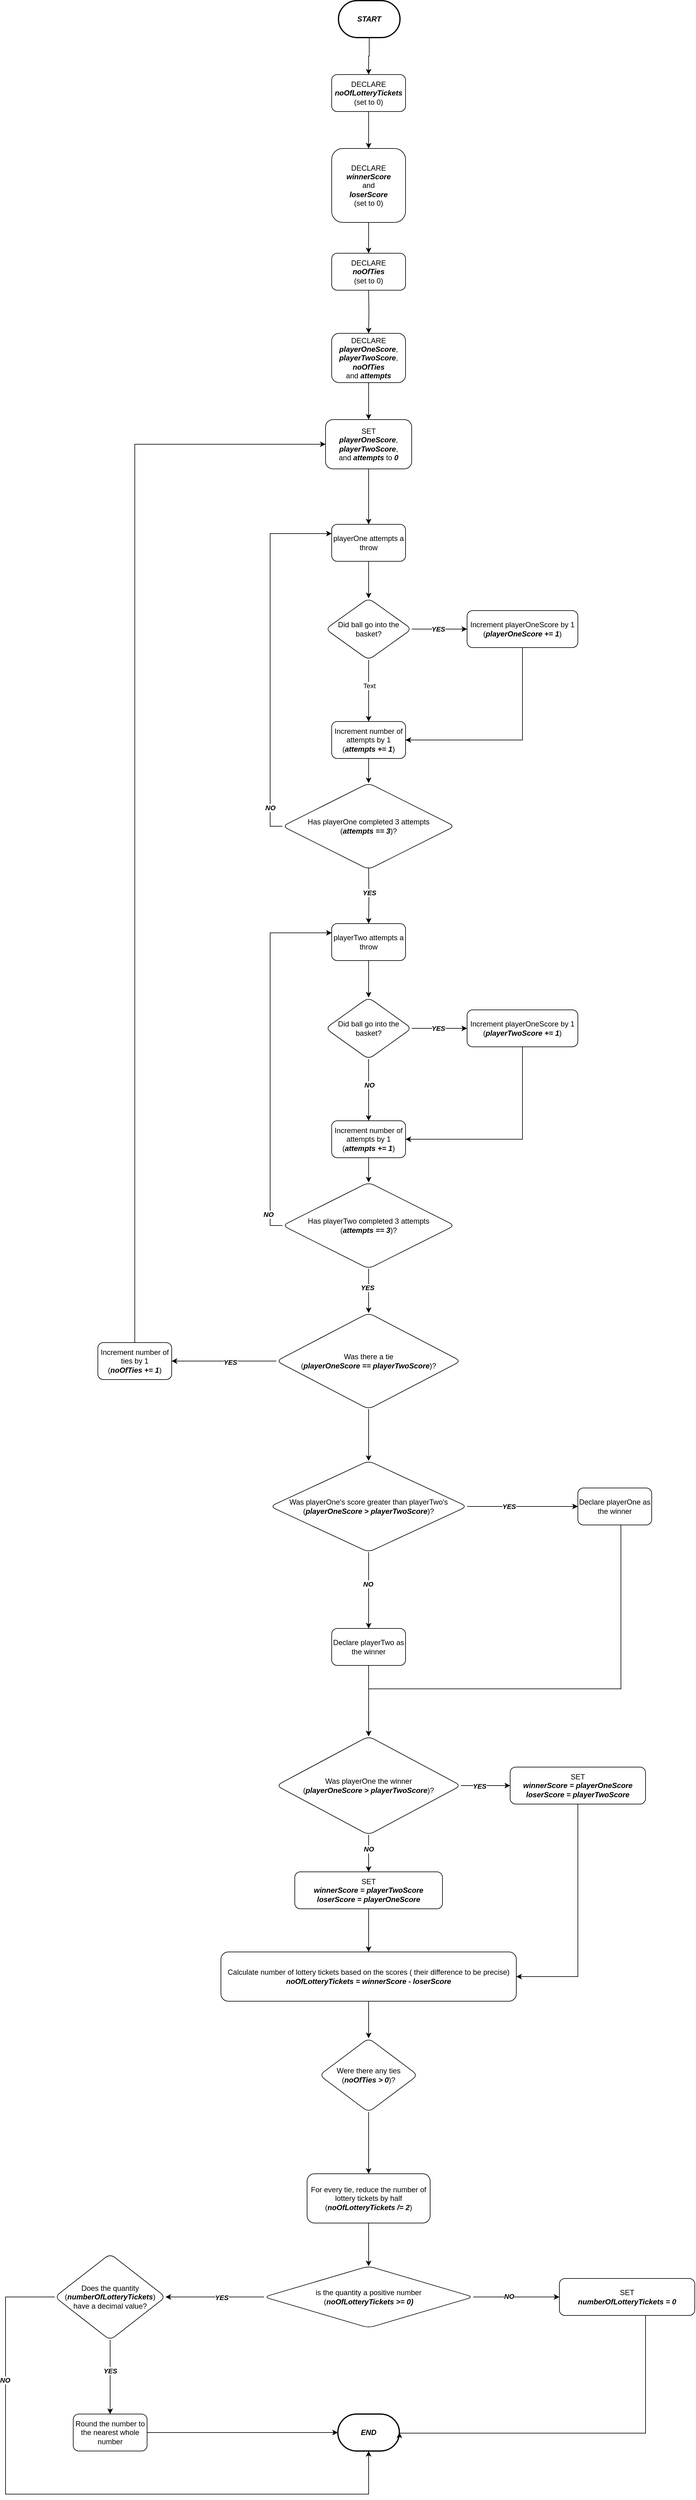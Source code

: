 <mxfile version="20.3.1" type="device"><diagram id="APV82c1PfiOVpOjt97g2" name="Page-1"><mxGraphModel dx="10280" dy="5829" grid="1" gridSize="10" guides="1" tooltips="1" connect="1" arrows="1" fold="1" page="1" pageScale="1" pageWidth="827" pageHeight="1169" math="0" shadow="0"><root><mxCell id="0"/><mxCell id="1" parent="0"/><mxCell id="sHvyU6R_yLz0C7yPGIQE-3" value="" style="edgeStyle=orthogonalEdgeStyle;rounded=0;orthogonalLoop=1;jettySize=auto;html=1;" edge="1" parent="1" target="sHvyU6R_yLz0C7yPGIQE-2"><mxGeometry relative="1" as="geometry"><mxPoint x="410" y="420" as="sourcePoint"/></mxGeometry></mxCell><mxCell id="sHvyU6R_yLz0C7yPGIQE-5" value="" style="edgeStyle=orthogonalEdgeStyle;rounded=0;orthogonalLoop=1;jettySize=auto;html=1;" edge="1" parent="1" source="sHvyU6R_yLz0C7yPGIQE-2" target="sHvyU6R_yLz0C7yPGIQE-4"><mxGeometry relative="1" as="geometry"/></mxCell><mxCell id="sHvyU6R_yLz0C7yPGIQE-2" value="DECLARE&lt;br&gt;&lt;i&gt;&lt;b&gt;playerOneScore&lt;/b&gt;&lt;/i&gt;,&lt;br&gt;&lt;i&gt;&lt;b&gt;playerTwoScore&lt;/b&gt;&lt;/i&gt;,&lt;br&gt;&lt;b&gt;&lt;i&gt;noOfTies&lt;/i&gt;&lt;/b&gt;&lt;br&gt;and&amp;nbsp;&lt;i&gt;&lt;b&gt;attempts&lt;/b&gt;&lt;/i&gt;" style="rounded=1;whiteSpace=wrap;html=1;" vertex="1" parent="1"><mxGeometry x="350" y="490" width="120" height="80" as="geometry"/></mxCell><mxCell id="sHvyU6R_yLz0C7yPGIQE-13" value="" style="edgeStyle=orthogonalEdgeStyle;rounded=0;orthogonalLoop=1;jettySize=auto;html=1;" edge="1" parent="1" source="sHvyU6R_yLz0C7yPGIQE-4" target="sHvyU6R_yLz0C7yPGIQE-12"><mxGeometry relative="1" as="geometry"/></mxCell><mxCell id="sHvyU6R_yLz0C7yPGIQE-4" value="SET&lt;br&gt;&lt;i&gt;&lt;b&gt;playerOneScore&lt;/b&gt;&lt;/i&gt;,&lt;br&gt;&lt;i&gt;&lt;b&gt;playerTwoScore&lt;/b&gt;&lt;/i&gt;,&lt;br&gt;and &lt;b style=&quot;font-style: italic;&quot;&gt;attempts &lt;/b&gt;to &lt;b&gt;&lt;i&gt;0&lt;/i&gt;&lt;/b&gt;" style="rounded=1;whiteSpace=wrap;html=1;" vertex="1" parent="1"><mxGeometry x="340" y="630" width="140" height="80" as="geometry"/></mxCell><mxCell id="sHvyU6R_yLz0C7yPGIQE-15" value="" style="edgeStyle=orthogonalEdgeStyle;rounded=0;orthogonalLoop=1;jettySize=auto;html=1;" edge="1" parent="1" source="sHvyU6R_yLz0C7yPGIQE-12" target="sHvyU6R_yLz0C7yPGIQE-14"><mxGeometry relative="1" as="geometry"/></mxCell><mxCell id="sHvyU6R_yLz0C7yPGIQE-12" value="playerOne attempts a throw" style="whiteSpace=wrap;html=1;rounded=1;" vertex="1" parent="1"><mxGeometry x="350" y="800" width="120" height="60" as="geometry"/></mxCell><mxCell id="sHvyU6R_yLz0C7yPGIQE-17" value="" style="edgeStyle=orthogonalEdgeStyle;rounded=0;orthogonalLoop=1;jettySize=auto;html=1;" edge="1" parent="1" source="sHvyU6R_yLz0C7yPGIQE-14" target="sHvyU6R_yLz0C7yPGIQE-16"><mxGeometry relative="1" as="geometry"/></mxCell><mxCell id="sHvyU6R_yLz0C7yPGIQE-25" value="&lt;b&gt;&lt;i&gt;YES&lt;/i&gt;&lt;/b&gt;" style="edgeLabel;html=1;align=center;verticalAlign=middle;resizable=0;points=[];" vertex="1" connectable="0" parent="sHvyU6R_yLz0C7yPGIQE-17"><mxGeometry x="-0.044" relative="1" as="geometry"><mxPoint as="offset"/></mxGeometry></mxCell><mxCell id="sHvyU6R_yLz0C7yPGIQE-19" value="" style="edgeStyle=orthogonalEdgeStyle;rounded=0;orthogonalLoop=1;jettySize=auto;html=1;" edge="1" parent="1" source="sHvyU6R_yLz0C7yPGIQE-14" target="sHvyU6R_yLz0C7yPGIQE-18"><mxGeometry relative="1" as="geometry"/></mxCell><mxCell id="sHvyU6R_yLz0C7yPGIQE-26" value="Text" style="edgeLabel;html=1;align=center;verticalAlign=middle;resizable=0;points=[];" vertex="1" connectable="0" parent="sHvyU6R_yLz0C7yPGIQE-19"><mxGeometry x="-0.163" y="1" relative="1" as="geometry"><mxPoint as="offset"/></mxGeometry></mxCell><mxCell id="sHvyU6R_yLz0C7yPGIQE-14" value="Did ball go into the basket?" style="rhombus;whiteSpace=wrap;html=1;rounded=1;" vertex="1" parent="1"><mxGeometry x="340" y="920" width="140" height="100" as="geometry"/></mxCell><mxCell id="sHvyU6R_yLz0C7yPGIQE-20" style="edgeStyle=orthogonalEdgeStyle;rounded=0;orthogonalLoop=1;jettySize=auto;html=1;" edge="1" parent="1" source="sHvyU6R_yLz0C7yPGIQE-16" target="sHvyU6R_yLz0C7yPGIQE-18"><mxGeometry relative="1" as="geometry"><Array as="points"><mxPoint x="660" y="1150"/></Array></mxGeometry></mxCell><mxCell id="sHvyU6R_yLz0C7yPGIQE-16" value="Increment playerOneScore by 1&lt;br&gt;(&lt;i style=&quot;font-weight: bold;&quot;&gt;playerOneScore += 1&lt;/i&gt;)" style="whiteSpace=wrap;html=1;rounded=1;" vertex="1" parent="1"><mxGeometry x="570" y="940" width="180" height="60" as="geometry"/></mxCell><mxCell id="sHvyU6R_yLz0C7yPGIQE-22" value="" style="edgeStyle=orthogonalEdgeStyle;rounded=0;orthogonalLoop=1;jettySize=auto;html=1;" edge="1" parent="1" source="sHvyU6R_yLz0C7yPGIQE-18" target="sHvyU6R_yLz0C7yPGIQE-21"><mxGeometry relative="1" as="geometry"/></mxCell><mxCell id="sHvyU6R_yLz0C7yPGIQE-18" value="Increment number of attempts by 1&lt;br&gt;(&lt;i style=&quot;font-weight: bold;&quot;&gt;attempts += 1&lt;/i&gt;)" style="whiteSpace=wrap;html=1;rounded=1;" vertex="1" parent="1"><mxGeometry x="350" y="1120" width="120" height="60" as="geometry"/></mxCell><mxCell id="sHvyU6R_yLz0C7yPGIQE-23" style="edgeStyle=orthogonalEdgeStyle;rounded=0;orthogonalLoop=1;jettySize=auto;html=1;entryX=0;entryY=0.25;entryDx=0;entryDy=0;" edge="1" parent="1" source="sHvyU6R_yLz0C7yPGIQE-21" target="sHvyU6R_yLz0C7yPGIQE-12"><mxGeometry relative="1" as="geometry"><Array as="points"><mxPoint x="250" y="1290"/><mxPoint x="250" y="815"/></Array></mxGeometry></mxCell><mxCell id="sHvyU6R_yLz0C7yPGIQE-24" value="&lt;b&gt;&lt;i&gt;NO&lt;/i&gt;&lt;/b&gt;" style="edgeLabel;html=1;align=center;verticalAlign=middle;resizable=0;points=[];" vertex="1" connectable="0" parent="sHvyU6R_yLz0C7yPGIQE-23"><mxGeometry x="0.062" y="3" relative="1" as="geometry"><mxPoint x="3" y="266" as="offset"/></mxGeometry></mxCell><mxCell id="sHvyU6R_yLz0C7yPGIQE-21" value="Has playerOne completed 3 attempts&lt;br&gt;(&lt;i style=&quot;font-weight: bold;&quot;&gt;attempts == 3&lt;/i&gt;)?" style="rhombus;whiteSpace=wrap;html=1;rounded=1;" vertex="1" parent="1"><mxGeometry x="270" y="1220" width="280" height="140" as="geometry"/></mxCell><mxCell id="sHvyU6R_yLz0C7yPGIQE-29" value="" style="edgeStyle=orthogonalEdgeStyle;rounded=0;orthogonalLoop=1;jettySize=auto;html=1;" edge="1" parent="1" target="sHvyU6R_yLz0C7yPGIQE-31"><mxGeometry relative="1" as="geometry"><mxPoint x="410" y="1358" as="sourcePoint"/></mxGeometry></mxCell><mxCell id="sHvyU6R_yLz0C7yPGIQE-59" value="&lt;b&gt;&lt;i&gt;YES&lt;/i&gt;&lt;/b&gt;" style="edgeLabel;html=1;align=center;verticalAlign=middle;resizable=0;points=[];" vertex="1" connectable="0" parent="sHvyU6R_yLz0C7yPGIQE-29"><mxGeometry x="-0.119" relative="1" as="geometry"><mxPoint as="offset"/></mxGeometry></mxCell><mxCell id="sHvyU6R_yLz0C7yPGIQE-30" value="" style="edgeStyle=orthogonalEdgeStyle;rounded=0;orthogonalLoop=1;jettySize=auto;html=1;" edge="1" parent="1" source="sHvyU6R_yLz0C7yPGIQE-31" target="sHvyU6R_yLz0C7yPGIQE-36"><mxGeometry relative="1" as="geometry"/></mxCell><mxCell id="sHvyU6R_yLz0C7yPGIQE-31" value="playerTwo attempts a throw" style="whiteSpace=wrap;html=1;rounded=1;" vertex="1" parent="1"><mxGeometry x="350" y="1448" width="120" height="60" as="geometry"/></mxCell><mxCell id="sHvyU6R_yLz0C7yPGIQE-32" value="" style="edgeStyle=orthogonalEdgeStyle;rounded=0;orthogonalLoop=1;jettySize=auto;html=1;" edge="1" parent="1" source="sHvyU6R_yLz0C7yPGIQE-36" target="sHvyU6R_yLz0C7yPGIQE-38"><mxGeometry relative="1" as="geometry"/></mxCell><mxCell id="sHvyU6R_yLz0C7yPGIQE-33" value="&lt;b&gt;&lt;i&gt;YES&lt;/i&gt;&lt;/b&gt;" style="edgeLabel;html=1;align=center;verticalAlign=middle;resizable=0;points=[];" vertex="1" connectable="0" parent="sHvyU6R_yLz0C7yPGIQE-32"><mxGeometry x="-0.044" relative="1" as="geometry"><mxPoint as="offset"/></mxGeometry></mxCell><mxCell id="sHvyU6R_yLz0C7yPGIQE-34" value="" style="edgeStyle=orthogonalEdgeStyle;rounded=0;orthogonalLoop=1;jettySize=auto;html=1;" edge="1" parent="1" source="sHvyU6R_yLz0C7yPGIQE-36" target="sHvyU6R_yLz0C7yPGIQE-40"><mxGeometry relative="1" as="geometry"/></mxCell><mxCell id="sHvyU6R_yLz0C7yPGIQE-35" value="&lt;b&gt;&lt;i&gt;NO&lt;/i&gt;&lt;/b&gt;" style="edgeLabel;html=1;align=center;verticalAlign=middle;resizable=0;points=[];" vertex="1" connectable="0" parent="sHvyU6R_yLz0C7yPGIQE-34"><mxGeometry x="-0.163" y="1" relative="1" as="geometry"><mxPoint as="offset"/></mxGeometry></mxCell><mxCell id="sHvyU6R_yLz0C7yPGIQE-36" value="Did ball go into the basket?" style="rhombus;whiteSpace=wrap;html=1;rounded=1;" vertex="1" parent="1"><mxGeometry x="340" y="1568" width="140" height="100" as="geometry"/></mxCell><mxCell id="sHvyU6R_yLz0C7yPGIQE-37" style="edgeStyle=orthogonalEdgeStyle;rounded=0;orthogonalLoop=1;jettySize=auto;html=1;" edge="1" parent="1" source="sHvyU6R_yLz0C7yPGIQE-38" target="sHvyU6R_yLz0C7yPGIQE-40"><mxGeometry relative="1" as="geometry"><Array as="points"><mxPoint x="660" y="1798"/></Array></mxGeometry></mxCell><mxCell id="sHvyU6R_yLz0C7yPGIQE-38" value="Increment playerOneScore by 1&lt;br&gt;(&lt;i style=&quot;font-weight: bold;&quot;&gt;playerTwoScore += 1&lt;/i&gt;)" style="whiteSpace=wrap;html=1;rounded=1;" vertex="1" parent="1"><mxGeometry x="570" y="1588" width="180" height="60" as="geometry"/></mxCell><mxCell id="sHvyU6R_yLz0C7yPGIQE-39" value="" style="edgeStyle=orthogonalEdgeStyle;rounded=0;orthogonalLoop=1;jettySize=auto;html=1;" edge="1" parent="1" source="sHvyU6R_yLz0C7yPGIQE-40" target="sHvyU6R_yLz0C7yPGIQE-43"><mxGeometry relative="1" as="geometry"/></mxCell><mxCell id="sHvyU6R_yLz0C7yPGIQE-40" value="Increment number of attempts by 1&lt;br&gt;(&lt;i style=&quot;font-weight: bold;&quot;&gt;attempts += 1&lt;/i&gt;)" style="whiteSpace=wrap;html=1;rounded=1;" vertex="1" parent="1"><mxGeometry x="350" y="1768" width="120" height="60" as="geometry"/></mxCell><mxCell id="sHvyU6R_yLz0C7yPGIQE-41" style="edgeStyle=orthogonalEdgeStyle;rounded=0;orthogonalLoop=1;jettySize=auto;html=1;entryX=0;entryY=0.25;entryDx=0;entryDy=0;" edge="1" parent="1" source="sHvyU6R_yLz0C7yPGIQE-43" target="sHvyU6R_yLz0C7yPGIQE-31"><mxGeometry relative="1" as="geometry"><Array as="points"><mxPoint x="250" y="1938"/><mxPoint x="250" y="1463"/></Array></mxGeometry></mxCell><mxCell id="sHvyU6R_yLz0C7yPGIQE-42" value="&lt;b&gt;&lt;i&gt;NO&lt;/i&gt;&lt;/b&gt;" style="edgeLabel;html=1;align=center;verticalAlign=middle;resizable=0;points=[];" vertex="1" connectable="0" parent="sHvyU6R_yLz0C7yPGIQE-41"><mxGeometry x="0.062" y="3" relative="1" as="geometry"><mxPoint y="278" as="offset"/></mxGeometry></mxCell><mxCell id="sHvyU6R_yLz0C7yPGIQE-63" value="" style="edgeStyle=orthogonalEdgeStyle;rounded=0;orthogonalLoop=1;jettySize=auto;html=1;" edge="1" parent="1" source="sHvyU6R_yLz0C7yPGIQE-43" target="sHvyU6R_yLz0C7yPGIQE-62"><mxGeometry relative="1" as="geometry"/></mxCell><mxCell id="sHvyU6R_yLz0C7yPGIQE-67" value="&lt;b&gt;&lt;i&gt;YES&lt;/i&gt;&lt;/b&gt;" style="edgeLabel;html=1;align=center;verticalAlign=middle;resizable=0;points=[];" vertex="1" connectable="0" parent="sHvyU6R_yLz0C7yPGIQE-63"><mxGeometry x="-0.147" y="-2" relative="1" as="geometry"><mxPoint as="offset"/></mxGeometry></mxCell><mxCell id="sHvyU6R_yLz0C7yPGIQE-43" value="Has playerTwo completed 3 attempts&lt;br&gt;(&lt;i style=&quot;font-weight: bold;&quot;&gt;attempts == 3&lt;/i&gt;)?" style="rhombus;whiteSpace=wrap;html=1;rounded=1;" vertex="1" parent="1"><mxGeometry x="270" y="1868" width="280" height="140" as="geometry"/></mxCell><mxCell id="sHvyU6R_yLz0C7yPGIQE-69" value="" style="edgeStyle=orthogonalEdgeStyle;rounded=0;orthogonalLoop=1;jettySize=auto;html=1;" edge="1" parent="1" source="sHvyU6R_yLz0C7yPGIQE-62" target="sHvyU6R_yLz0C7yPGIQE-68"><mxGeometry relative="1" as="geometry"/></mxCell><mxCell id="sHvyU6R_yLz0C7yPGIQE-84" value="" style="edgeStyle=orthogonalEdgeStyle;rounded=0;orthogonalLoop=1;jettySize=auto;html=1;" edge="1" parent="1" source="sHvyU6R_yLz0C7yPGIQE-62" target="sHvyU6R_yLz0C7yPGIQE-83"><mxGeometry relative="1" as="geometry"/></mxCell><mxCell id="sHvyU6R_yLz0C7yPGIQE-85" value="&lt;b&gt;&lt;i&gt;YES&lt;/i&gt;&lt;/b&gt;" style="edgeLabel;html=1;align=center;verticalAlign=middle;resizable=0;points=[];" vertex="1" connectable="0" parent="sHvyU6R_yLz0C7yPGIQE-84"><mxGeometry x="-0.11" y="2" relative="1" as="geometry"><mxPoint as="offset"/></mxGeometry></mxCell><mxCell id="sHvyU6R_yLz0C7yPGIQE-62" value="Was there a tie&lt;br&gt;(&lt;b&gt;&lt;i&gt;playerOneScore == playerTwoScore&lt;/i&gt;&lt;/b&gt;)?" style="rhombus;whiteSpace=wrap;html=1;rounded=1;" vertex="1" parent="1"><mxGeometry x="260" y="2080" width="300" height="156" as="geometry"/></mxCell><mxCell id="sHvyU6R_yLz0C7yPGIQE-71" value="" style="edgeStyle=orthogonalEdgeStyle;rounded=0;orthogonalLoop=1;jettySize=auto;html=1;" edge="1" parent="1" source="sHvyU6R_yLz0C7yPGIQE-68" target="sHvyU6R_yLz0C7yPGIQE-70"><mxGeometry relative="1" as="geometry"/></mxCell><mxCell id="sHvyU6R_yLz0C7yPGIQE-74" value="&lt;b&gt;&lt;i&gt;YES&lt;/i&gt;&lt;/b&gt;" style="edgeLabel;html=1;align=center;verticalAlign=middle;resizable=0;points=[];" vertex="1" connectable="0" parent="sHvyU6R_yLz0C7yPGIQE-71"><mxGeometry x="-0.244" relative="1" as="geometry"><mxPoint as="offset"/></mxGeometry></mxCell><mxCell id="sHvyU6R_yLz0C7yPGIQE-73" value="" style="edgeStyle=orthogonalEdgeStyle;rounded=0;orthogonalLoop=1;jettySize=auto;html=1;" edge="1" parent="1" source="sHvyU6R_yLz0C7yPGIQE-68" target="sHvyU6R_yLz0C7yPGIQE-72"><mxGeometry relative="1" as="geometry"/></mxCell><mxCell id="sHvyU6R_yLz0C7yPGIQE-75" value="&lt;b&gt;&lt;i&gt;NO&lt;/i&gt;&lt;/b&gt;" style="edgeLabel;html=1;align=center;verticalAlign=middle;resizable=0;points=[];" vertex="1" connectable="0" parent="sHvyU6R_yLz0C7yPGIQE-73"><mxGeometry x="-0.161" y="-1" relative="1" as="geometry"><mxPoint as="offset"/></mxGeometry></mxCell><mxCell id="sHvyU6R_yLz0C7yPGIQE-68" value="Was playerOne's score greater than playerTwo's&lt;br&gt;(&lt;b&gt;&lt;i&gt;playerOneScore &amp;gt; playerTwoScore&lt;/i&gt;&lt;/b&gt;)?" style="rhombus;whiteSpace=wrap;html=1;rounded=1;" vertex="1" parent="1"><mxGeometry x="250" y="2320" width="320" height="148" as="geometry"/></mxCell><mxCell id="sHvyU6R_yLz0C7yPGIQE-135" style="edgeStyle=orthogonalEdgeStyle;rounded=0;orthogonalLoop=1;jettySize=auto;html=1;entryX=0.5;entryY=0;entryDx=0;entryDy=0;" edge="1" parent="1" source="sHvyU6R_yLz0C7yPGIQE-70" target="sHvyU6R_yLz0C7yPGIQE-102"><mxGeometry relative="1" as="geometry"><mxPoint x="440" y="2750" as="targetPoint"/><Array as="points"><mxPoint x="820" y="2690"/><mxPoint x="410" y="2690"/></Array></mxGeometry></mxCell><mxCell id="sHvyU6R_yLz0C7yPGIQE-70" value="Declare playerOne as the winner" style="whiteSpace=wrap;html=1;rounded=1;" vertex="1" parent="1"><mxGeometry x="750" y="2364" width="120" height="60" as="geometry"/></mxCell><mxCell id="sHvyU6R_yLz0C7yPGIQE-134" style="edgeStyle=orthogonalEdgeStyle;rounded=0;orthogonalLoop=1;jettySize=auto;html=1;entryX=0.5;entryY=0;entryDx=0;entryDy=0;" edge="1" parent="1" source="sHvyU6R_yLz0C7yPGIQE-72" target="sHvyU6R_yLz0C7yPGIQE-102"><mxGeometry relative="1" as="geometry"/></mxCell><mxCell id="sHvyU6R_yLz0C7yPGIQE-72" value="Declare playerTwo as the winner" style="whiteSpace=wrap;html=1;rounded=1;" vertex="1" parent="1"><mxGeometry x="350" y="2592" width="120" height="60" as="geometry"/></mxCell><mxCell id="sHvyU6R_yLz0C7yPGIQE-131" style="edgeStyle=orthogonalEdgeStyle;rounded=0;orthogonalLoop=1;jettySize=auto;html=1;entryX=0.5;entryY=0;entryDx=0;entryDy=0;" edge="1" parent="1" source="sHvyU6R_yLz0C7yPGIQE-79" target="sHvyU6R_yLz0C7yPGIQE-128"><mxGeometry relative="1" as="geometry"/></mxCell><mxCell id="sHvyU6R_yLz0C7yPGIQE-79" value="&lt;b&gt;&lt;i&gt;START&lt;/i&gt;&lt;/b&gt;" style="strokeWidth=2;html=1;shape=mxgraph.flowchart.terminator;whiteSpace=wrap;" vertex="1" parent="1"><mxGeometry x="361" y="-50" width="100" height="60" as="geometry"/></mxCell><mxCell id="sHvyU6R_yLz0C7yPGIQE-86" style="edgeStyle=orthogonalEdgeStyle;rounded=0;orthogonalLoop=1;jettySize=auto;html=1;entryX=0;entryY=0.5;entryDx=0;entryDy=0;" edge="1" parent="1" source="sHvyU6R_yLz0C7yPGIQE-83" target="sHvyU6R_yLz0C7yPGIQE-4"><mxGeometry relative="1" as="geometry"><Array as="points"><mxPoint x="30" y="670"/></Array></mxGeometry></mxCell><mxCell id="sHvyU6R_yLz0C7yPGIQE-83" value="Increment number of ties by 1&lt;br&gt;(&lt;i style=&quot;font-weight: bold;&quot;&gt;noOfTies += 1&lt;/i&gt;)" style="whiteSpace=wrap;html=1;rounded=1;" vertex="1" parent="1"><mxGeometry x="-30" y="2128" width="120" height="60" as="geometry"/></mxCell><mxCell id="sHvyU6R_yLz0C7yPGIQE-92" value="" style="edgeStyle=orthogonalEdgeStyle;rounded=0;orthogonalLoop=1;jettySize=auto;html=1;" edge="1" parent="1" target="sHvyU6R_yLz0C7yPGIQE-95"><mxGeometry relative="1" as="geometry"><mxPoint x="440.0" y="2900" as="sourcePoint"/></mxGeometry></mxCell><mxCell id="sHvyU6R_yLz0C7yPGIQE-94" value="" style="edgeStyle=orthogonalEdgeStyle;rounded=0;orthogonalLoop=1;jettySize=auto;html=1;" edge="1" parent="1" target="sHvyU6R_yLz0C7yPGIQE-97"><mxGeometry relative="1" as="geometry"><mxPoint x="440.0" y="3070" as="sourcePoint"/></mxGeometry></mxCell><mxCell id="sHvyU6R_yLz0C7yPGIQE-98" value="" style="edgeStyle=orthogonalEdgeStyle;rounded=0;orthogonalLoop=1;jettySize=auto;html=1;" edge="1" parent="1" source="sHvyU6R_yLz0C7yPGIQE-102" target="sHvyU6R_yLz0C7yPGIQE-104"><mxGeometry relative="1" as="geometry"/></mxCell><mxCell id="sHvyU6R_yLz0C7yPGIQE-99" value="&lt;b&gt;&lt;i&gt;YES&lt;/i&gt;&lt;/b&gt;" style="edgeLabel;html=1;align=center;verticalAlign=middle;resizable=0;points=[];" vertex="1" connectable="0" parent="sHvyU6R_yLz0C7yPGIQE-98"><mxGeometry x="-0.25" y="-2" relative="1" as="geometry"><mxPoint y="-1" as="offset"/></mxGeometry></mxCell><mxCell id="sHvyU6R_yLz0C7yPGIQE-100" value="" style="edgeStyle=orthogonalEdgeStyle;rounded=0;orthogonalLoop=1;jettySize=auto;html=1;" edge="1" parent="1" source="sHvyU6R_yLz0C7yPGIQE-102" target="sHvyU6R_yLz0C7yPGIQE-106"><mxGeometry relative="1" as="geometry"/></mxCell><mxCell id="sHvyU6R_yLz0C7yPGIQE-101" value="&lt;b&gt;&lt;i&gt;NO&lt;/i&gt;&lt;/b&gt;" style="edgeLabel;html=1;align=center;verticalAlign=middle;resizable=0;points=[];" vertex="1" connectable="0" parent="sHvyU6R_yLz0C7yPGIQE-100"><mxGeometry x="-0.231" relative="1" as="geometry"><mxPoint as="offset"/></mxGeometry></mxCell><mxCell id="sHvyU6R_yLz0C7yPGIQE-102" value="Was playerOne the winner&lt;br&gt;(&lt;i style=&quot;font-weight: bold;&quot;&gt;playerOneScore &amp;gt; playerTwoScore&lt;/i&gt;)?" style="rhombus;whiteSpace=wrap;html=1;rounded=1;" vertex="1" parent="1"><mxGeometry x="260" y="2767" width="300" height="160" as="geometry"/></mxCell><mxCell id="sHvyU6R_yLz0C7yPGIQE-103" style="edgeStyle=orthogonalEdgeStyle;rounded=0;orthogonalLoop=1;jettySize=auto;html=1;entryX=1;entryY=0.5;entryDx=0;entryDy=0;" edge="1" parent="1" source="sHvyU6R_yLz0C7yPGIQE-104" target="sHvyU6R_yLz0C7yPGIQE-108"><mxGeometry relative="1" as="geometry"><Array as="points"><mxPoint x="750" y="3157"/></Array></mxGeometry></mxCell><mxCell id="sHvyU6R_yLz0C7yPGIQE-104" value="SET&lt;br&gt;&lt;b&gt;&lt;i&gt;winnerScore = playerOneScore&lt;br&gt;loserScore = playerTwoScore&lt;/i&gt;&lt;/b&gt;" style="whiteSpace=wrap;html=1;rounded=1;" vertex="1" parent="1"><mxGeometry x="640" y="2817" width="220" height="60" as="geometry"/></mxCell><mxCell id="sHvyU6R_yLz0C7yPGIQE-105" value="" style="edgeStyle=orthogonalEdgeStyle;rounded=0;orthogonalLoop=1;jettySize=auto;html=1;" edge="1" parent="1" source="sHvyU6R_yLz0C7yPGIQE-106" target="sHvyU6R_yLz0C7yPGIQE-108"><mxGeometry relative="1" as="geometry"/></mxCell><mxCell id="sHvyU6R_yLz0C7yPGIQE-106" value="SET&lt;br&gt;&lt;b&gt;&lt;i&gt;winnerScore = playerTwoScore&lt;br&gt;loserScore = playerOneScore&lt;/i&gt;&lt;/b&gt;" style="whiteSpace=wrap;html=1;rounded=1;" vertex="1" parent="1"><mxGeometry x="290" y="2987" width="240" height="60" as="geometry"/></mxCell><mxCell id="sHvyU6R_yLz0C7yPGIQE-107" value="" style="edgeStyle=orthogonalEdgeStyle;rounded=0;orthogonalLoop=1;jettySize=auto;html=1;" edge="1" parent="1" source="sHvyU6R_yLz0C7yPGIQE-108" target="sHvyU6R_yLz0C7yPGIQE-110"><mxGeometry relative="1" as="geometry"/></mxCell><mxCell id="sHvyU6R_yLz0C7yPGIQE-108" value="Calculate number of lottery tickets based on the scores ( their difference to be precise)&lt;br&gt;&lt;b&gt;&lt;i&gt;noOfLotteryTickets = winnerScore - loserScore&lt;/i&gt;&lt;/b&gt;" style="whiteSpace=wrap;html=1;rounded=1;" vertex="1" parent="1"><mxGeometry x="170" y="3117" width="480" height="80" as="geometry"/></mxCell><mxCell id="sHvyU6R_yLz0C7yPGIQE-109" value="" style="edgeStyle=orthogonalEdgeStyle;rounded=0;orthogonalLoop=1;jettySize=auto;html=1;" edge="1" parent="1" source="sHvyU6R_yLz0C7yPGIQE-110" target="sHvyU6R_yLz0C7yPGIQE-112"><mxGeometry relative="1" as="geometry"/></mxCell><mxCell id="sHvyU6R_yLz0C7yPGIQE-110" value="Were there any ties&lt;br&gt;(&lt;i style=&quot;font-weight: bold;&quot;&gt;noOfTies &amp;gt; 0&lt;/i&gt;)?" style="rhombus;whiteSpace=wrap;html=1;rounded=1;" vertex="1" parent="1"><mxGeometry x="330" y="3257" width="160" height="120" as="geometry"/></mxCell><mxCell id="sHvyU6R_yLz0C7yPGIQE-111" value="" style="edgeStyle=orthogonalEdgeStyle;rounded=0;orthogonalLoop=1;jettySize=auto;html=1;" edge="1" parent="1" source="sHvyU6R_yLz0C7yPGIQE-112" target="sHvyU6R_yLz0C7yPGIQE-117"><mxGeometry relative="1" as="geometry"/></mxCell><mxCell id="sHvyU6R_yLz0C7yPGIQE-112" value="For every tie, reduce the number of lottery tickets by half&lt;br&gt;(&lt;i style=&quot;font-weight: bold;&quot;&gt;noOfLotteryTickets /= 2&lt;/i&gt;)" style="whiteSpace=wrap;html=1;rounded=1;" vertex="1" parent="1"><mxGeometry x="310" y="3477" width="200" height="80" as="geometry"/></mxCell><mxCell id="sHvyU6R_yLz0C7yPGIQE-113" value="" style="edgeStyle=orthogonalEdgeStyle;rounded=0;orthogonalLoop=1;jettySize=auto;html=1;" edge="1" parent="1" source="sHvyU6R_yLz0C7yPGIQE-117" target="sHvyU6R_yLz0C7yPGIQE-122"><mxGeometry relative="1" as="geometry"/></mxCell><mxCell id="sHvyU6R_yLz0C7yPGIQE-114" value="&lt;b&gt;&lt;i&gt;YES&lt;/i&gt;&lt;/b&gt;" style="edgeLabel;html=1;align=center;verticalAlign=middle;resizable=0;points=[];" vertex="1" connectable="0" parent="sHvyU6R_yLz0C7yPGIQE-113"><mxGeometry x="-0.13" y="1" relative="1" as="geometry"><mxPoint as="offset"/></mxGeometry></mxCell><mxCell id="sHvyU6R_yLz0C7yPGIQE-115" value="" style="edgeStyle=orthogonalEdgeStyle;rounded=0;orthogonalLoop=1;jettySize=auto;html=1;" edge="1" parent="1" source="sHvyU6R_yLz0C7yPGIQE-117" target="sHvyU6R_yLz0C7yPGIQE-127"><mxGeometry relative="1" as="geometry"/></mxCell><mxCell id="sHvyU6R_yLz0C7yPGIQE-116" value="&lt;b&gt;&lt;i&gt;NO&lt;/i&gt;&lt;/b&gt;" style="edgeLabel;html=1;align=center;verticalAlign=middle;resizable=0;points=[];" vertex="1" connectable="0" parent="sHvyU6R_yLz0C7yPGIQE-115"><mxGeometry x="-0.177" y="1" relative="1" as="geometry"><mxPoint as="offset"/></mxGeometry></mxCell><mxCell id="sHvyU6R_yLz0C7yPGIQE-117" value="is the quantity a positive number&lt;br&gt;(&lt;b&gt;&lt;i&gt;noOfLotteryTickets &amp;gt;= 0)&lt;/i&gt;&lt;/b&gt;" style="rhombus;whiteSpace=wrap;html=1;rounded=1;" vertex="1" parent="1"><mxGeometry x="240" y="3627" width="340" height="100" as="geometry"/></mxCell><mxCell id="sHvyU6R_yLz0C7yPGIQE-118" value="" style="edgeStyle=orthogonalEdgeStyle;rounded=0;orthogonalLoop=1;jettySize=auto;html=1;" edge="1" parent="1" source="sHvyU6R_yLz0C7yPGIQE-122" target="sHvyU6R_yLz0C7yPGIQE-124"><mxGeometry relative="1" as="geometry"/></mxCell><mxCell id="sHvyU6R_yLz0C7yPGIQE-119" value="&lt;b&gt;&lt;i&gt;YES&lt;/i&gt;&lt;/b&gt;" style="edgeLabel;html=1;align=center;verticalAlign=middle;resizable=0;points=[];" vertex="1" connectable="0" parent="sHvyU6R_yLz0C7yPGIQE-118"><mxGeometry x="-0.174" relative="1" as="geometry"><mxPoint as="offset"/></mxGeometry></mxCell><mxCell id="sHvyU6R_yLz0C7yPGIQE-120" style="edgeStyle=orthogonalEdgeStyle;rounded=0;orthogonalLoop=1;jettySize=auto;html=1;entryX=0.5;entryY=1;entryDx=0;entryDy=0;entryPerimeter=0;" edge="1" parent="1" source="sHvyU6R_yLz0C7yPGIQE-122" target="sHvyU6R_yLz0C7yPGIQE-125"><mxGeometry relative="1" as="geometry"><Array as="points"><mxPoint x="-180" y="3677"/><mxPoint x="-180" y="3997"/><mxPoint x="410" y="3997"/></Array></mxGeometry></mxCell><mxCell id="sHvyU6R_yLz0C7yPGIQE-121" value="&lt;b&gt;&lt;i&gt;NO&lt;/i&gt;&lt;/b&gt;" style="edgeLabel;html=1;align=center;verticalAlign=middle;resizable=0;points=[];" vertex="1" connectable="0" parent="sHvyU6R_yLz0C7yPGIQE-120"><mxGeometry x="-0.594" y="-1" relative="1" as="geometry"><mxPoint as="offset"/></mxGeometry></mxCell><mxCell id="sHvyU6R_yLz0C7yPGIQE-122" value="Does the quantity (&lt;i style=&quot;font-weight: bold;&quot;&gt;numberOfLotteryTickets&lt;/i&gt;)&lt;br&gt;have a decimal value?" style="rhombus;whiteSpace=wrap;html=1;rounded=1;" vertex="1" parent="1"><mxGeometry x="-100" y="3607" width="180" height="140" as="geometry"/></mxCell><mxCell id="sHvyU6R_yLz0C7yPGIQE-123" style="edgeStyle=orthogonalEdgeStyle;rounded=0;orthogonalLoop=1;jettySize=auto;html=1;entryX=0;entryY=0.5;entryDx=0;entryDy=0;entryPerimeter=0;" edge="1" parent="1" source="sHvyU6R_yLz0C7yPGIQE-124" target="sHvyU6R_yLz0C7yPGIQE-125"><mxGeometry relative="1" as="geometry"/></mxCell><mxCell id="sHvyU6R_yLz0C7yPGIQE-124" value="Round the number to the nearest whole number" style="whiteSpace=wrap;html=1;rounded=1;" vertex="1" parent="1"><mxGeometry x="-70" y="3867" width="120" height="60" as="geometry"/></mxCell><mxCell id="sHvyU6R_yLz0C7yPGIQE-125" value="&lt;b&gt;&lt;i&gt;END&lt;/i&gt;&lt;/b&gt;" style="strokeWidth=2;html=1;shape=mxgraph.flowchart.terminator;whiteSpace=wrap;" vertex="1" parent="1"><mxGeometry x="360" y="3867" width="100" height="60" as="geometry"/></mxCell><mxCell id="sHvyU6R_yLz0C7yPGIQE-126" style="edgeStyle=orthogonalEdgeStyle;rounded=0;orthogonalLoop=1;jettySize=auto;html=1;entryX=1;entryY=0.5;entryDx=0;entryDy=0;entryPerimeter=0;" edge="1" parent="1" source="sHvyU6R_yLz0C7yPGIQE-127" target="sHvyU6R_yLz0C7yPGIQE-125"><mxGeometry relative="1" as="geometry"><Array as="points"><mxPoint x="860" y="3898"/></Array></mxGeometry></mxCell><mxCell id="sHvyU6R_yLz0C7yPGIQE-127" value="SET&lt;br&gt;&lt;b&gt;&lt;i&gt;numberOfLotteryTickets = 0&lt;/i&gt;&lt;/b&gt;" style="whiteSpace=wrap;html=1;rounded=1;" vertex="1" parent="1"><mxGeometry x="720" y="3647" width="220" height="60" as="geometry"/></mxCell><mxCell id="sHvyU6R_yLz0C7yPGIQE-132" style="edgeStyle=orthogonalEdgeStyle;rounded=0;orthogonalLoop=1;jettySize=auto;html=1;exitX=0.5;exitY=1;exitDx=0;exitDy=0;entryX=0.5;entryY=0;entryDx=0;entryDy=0;" edge="1" parent="1" source="sHvyU6R_yLz0C7yPGIQE-128" target="sHvyU6R_yLz0C7yPGIQE-129"><mxGeometry relative="1" as="geometry"/></mxCell><mxCell id="sHvyU6R_yLz0C7yPGIQE-128" value="DECLARE&lt;br&gt;&lt;b&gt;&lt;i&gt;noOfLotteryTickets&lt;br&gt;&lt;/i&gt;&lt;/b&gt;(set to 0)" style="rounded=1;whiteSpace=wrap;html=1;" vertex="1" parent="1"><mxGeometry x="350" y="70" width="120" height="60" as="geometry"/></mxCell><mxCell id="sHvyU6R_yLz0C7yPGIQE-133" style="edgeStyle=orthogonalEdgeStyle;rounded=0;orthogonalLoop=1;jettySize=auto;html=1;entryX=0.5;entryY=0;entryDx=0;entryDy=0;" edge="1" parent="1" source="sHvyU6R_yLz0C7yPGIQE-129" target="sHvyU6R_yLz0C7yPGIQE-130"><mxGeometry relative="1" as="geometry"/></mxCell><mxCell id="sHvyU6R_yLz0C7yPGIQE-129" value="DECLARE&lt;br&gt;&lt;i style=&quot;font-weight: bold;&quot;&gt;winnerScore&lt;/i&gt;&lt;br&gt;and&lt;br&gt;&lt;b&gt;&lt;i&gt;loserScore&lt;/i&gt;&lt;/b&gt;&lt;br&gt;(set to 0)" style="whiteSpace=wrap;html=1;rounded=1;" vertex="1" parent="1"><mxGeometry x="350" y="190" width="120" height="120" as="geometry"/></mxCell><mxCell id="sHvyU6R_yLz0C7yPGIQE-130" value="DECLARE&lt;br&gt;&lt;b&gt;&lt;i&gt;noOfTies&lt;br&gt;&lt;/i&gt;&lt;/b&gt;(set to 0)" style="whiteSpace=wrap;html=1;rounded=1;" vertex="1" parent="1"><mxGeometry x="350" y="360" width="120" height="60" as="geometry"/></mxCell></root></mxGraphModel></diagram></mxfile>